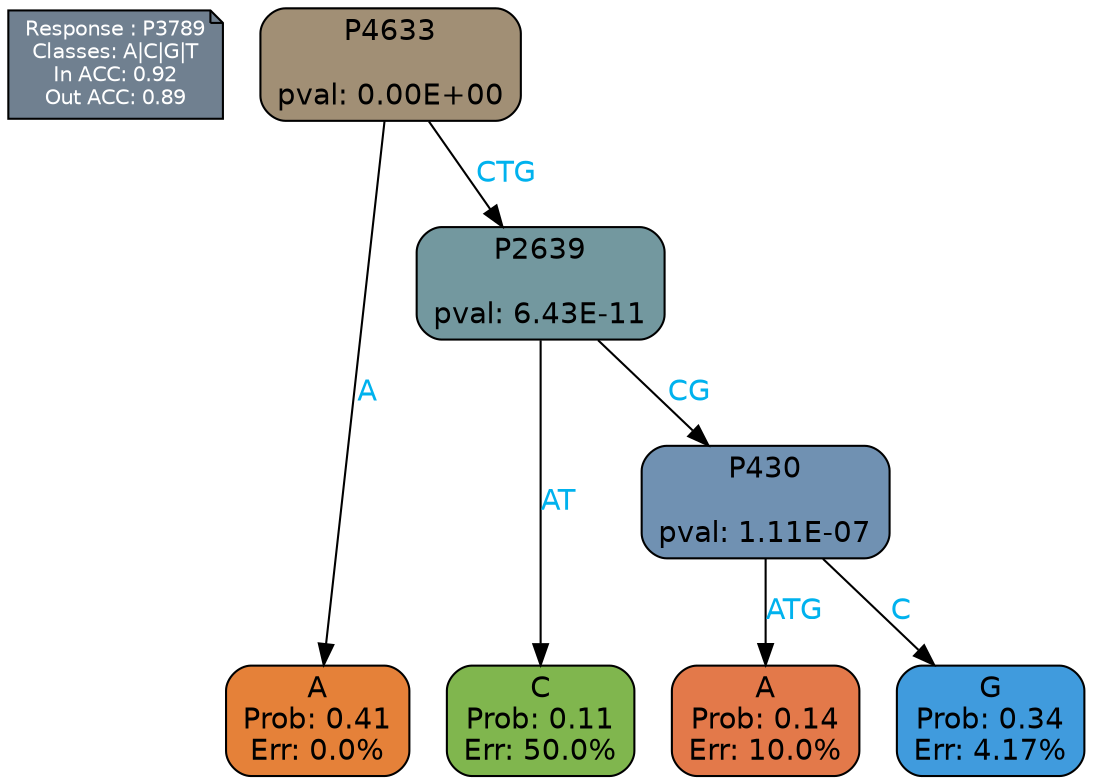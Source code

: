 digraph Tree {
node [shape=box, style="filled, rounded", color="black", fontname=helvetica] ;
graph [ranksep=equally, splines=polylines, bgcolor=transparent, dpi=600] ;
edge [fontname=helvetica] ;
LEGEND [label="Response : P3789
Classes: A|C|G|T
In ACC: 0.92
Out ACC: 0.89
",shape=note,align=left,style=filled,fillcolor="slategray",fontcolor="white",fontsize=10];1 [label="P4633

pval: 0.00E+00", fillcolor="#a18f75"] ;
2 [label="A
Prob: 0.41
Err: 0.0%", fillcolor="#e58139"] ;
3 [label="P2639

pval: 6.43E-11", fillcolor="#73989f"] ;
4 [label="C
Prob: 0.11
Err: 50.0%", fillcolor="#80b64e"] ;
5 [label="P430

pval: 1.11E-07", fillcolor="#7091b2"] ;
6 [label="A
Prob: 0.14
Err: 10.0%", fillcolor="#e3794a"] ;
7 [label="G
Prob: 0.34
Err: 4.17%", fillcolor="#409bdd"] ;
1 -> 2 [label="A",fontcolor=deepskyblue2] ;
1 -> 3 [label="CTG",fontcolor=deepskyblue2] ;
3 -> 4 [label="AT",fontcolor=deepskyblue2] ;
3 -> 5 [label="CG",fontcolor=deepskyblue2] ;
5 -> 6 [label="ATG",fontcolor=deepskyblue2] ;
5 -> 7 [label="C",fontcolor=deepskyblue2] ;
{rank = same; 2;4;6;7;}{rank = same; LEGEND;1;}}